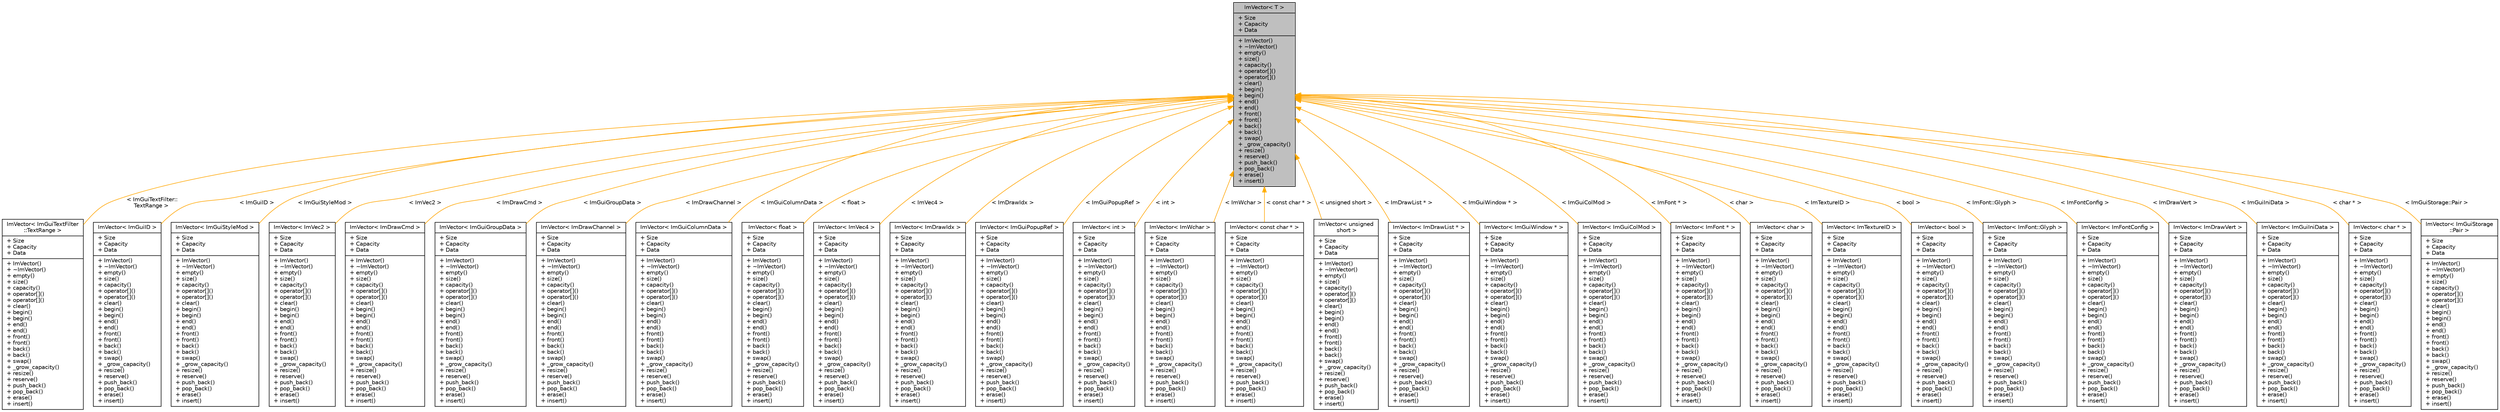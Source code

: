 digraph "ImVector&lt; T &gt;"
{
 // INTERACTIVE_SVG=YES
  bgcolor="transparent";
  edge [fontname="Helvetica",fontsize="10",labelfontname="Helvetica",labelfontsize="10"];
  node [fontname="Helvetica",fontsize="10",shape=record];
  Node1 [label="{ImVector\< T \>\n|+ Size\l+ Capacity\l+ Data\l|+ ImVector()\l+ ~ImVector()\l+ empty()\l+ size()\l+ capacity()\l+ operator[]()\l+ operator[]()\l+ clear()\l+ begin()\l+ begin()\l+ end()\l+ end()\l+ front()\l+ front()\l+ back()\l+ back()\l+ swap()\l+ _grow_capacity()\l+ resize()\l+ reserve()\l+ push_back()\l+ pop_back()\l+ erase()\l+ insert()\l}",height=0.2,width=0.4,color="black", fillcolor="grey75", style="filled" fontcolor="black"];
  Node1 -> Node2 [dir="back",color="orange",fontsize="10",style="solid",label=" \< ImGuiTextFilter::\lTextRange \>" ,fontname="Helvetica"];
  Node2 [label="{ImVector\< ImGuiTextFilter\l::TextRange \>\n|+ Size\l+ Capacity\l+ Data\l|+ ImVector()\l+ ~ImVector()\l+ empty()\l+ size()\l+ capacity()\l+ operator[]()\l+ operator[]()\l+ clear()\l+ begin()\l+ begin()\l+ end()\l+ end()\l+ front()\l+ front()\l+ back()\l+ back()\l+ swap()\l+ _grow_capacity()\l+ resize()\l+ reserve()\l+ push_back()\l+ pop_back()\l+ erase()\l+ insert()\l}",height=0.2,width=0.4,color="black",URL="$d3/d32/classImVector.html"];
  Node1 -> Node3 [dir="back",color="orange",fontsize="10",style="solid",label=" \< ImGuiID \>" ,fontname="Helvetica"];
  Node3 [label="{ImVector\< ImGuiID \>\n|+ Size\l+ Capacity\l+ Data\l|+ ImVector()\l+ ~ImVector()\l+ empty()\l+ size()\l+ capacity()\l+ operator[]()\l+ operator[]()\l+ clear()\l+ begin()\l+ begin()\l+ end()\l+ end()\l+ front()\l+ front()\l+ back()\l+ back()\l+ swap()\l+ _grow_capacity()\l+ resize()\l+ reserve()\l+ push_back()\l+ pop_back()\l+ erase()\l+ insert()\l}",height=0.2,width=0.4,color="black",URL="$d3/d32/classImVector.html"];
  Node1 -> Node4 [dir="back",color="orange",fontsize="10",style="solid",label=" \< ImGuiStyleMod \>" ,fontname="Helvetica"];
  Node4 [label="{ImVector\< ImGuiStyleMod \>\n|+ Size\l+ Capacity\l+ Data\l|+ ImVector()\l+ ~ImVector()\l+ empty()\l+ size()\l+ capacity()\l+ operator[]()\l+ operator[]()\l+ clear()\l+ begin()\l+ begin()\l+ end()\l+ end()\l+ front()\l+ front()\l+ back()\l+ back()\l+ swap()\l+ _grow_capacity()\l+ resize()\l+ reserve()\l+ push_back()\l+ pop_back()\l+ erase()\l+ insert()\l}",height=0.2,width=0.4,color="black",URL="$d3/d32/classImVector.html"];
  Node1 -> Node5 [dir="back",color="orange",fontsize="10",style="solid",label=" \< ImVec2 \>" ,fontname="Helvetica"];
  Node5 [label="{ImVector\< ImVec2 \>\n|+ Size\l+ Capacity\l+ Data\l|+ ImVector()\l+ ~ImVector()\l+ empty()\l+ size()\l+ capacity()\l+ operator[]()\l+ operator[]()\l+ clear()\l+ begin()\l+ begin()\l+ end()\l+ end()\l+ front()\l+ front()\l+ back()\l+ back()\l+ swap()\l+ _grow_capacity()\l+ resize()\l+ reserve()\l+ push_back()\l+ pop_back()\l+ erase()\l+ insert()\l}",height=0.2,width=0.4,color="black",URL="$d3/d32/classImVector.html"];
  Node1 -> Node6 [dir="back",color="orange",fontsize="10",style="solid",label=" \< ImDrawCmd \>" ,fontname="Helvetica"];
  Node6 [label="{ImVector\< ImDrawCmd \>\n|+ Size\l+ Capacity\l+ Data\l|+ ImVector()\l+ ~ImVector()\l+ empty()\l+ size()\l+ capacity()\l+ operator[]()\l+ operator[]()\l+ clear()\l+ begin()\l+ begin()\l+ end()\l+ end()\l+ front()\l+ front()\l+ back()\l+ back()\l+ swap()\l+ _grow_capacity()\l+ resize()\l+ reserve()\l+ push_back()\l+ pop_back()\l+ erase()\l+ insert()\l}",height=0.2,width=0.4,color="black",URL="$d3/d32/classImVector.html"];
  Node1 -> Node7 [dir="back",color="orange",fontsize="10",style="solid",label=" \< ImGuiGroupData \>" ,fontname="Helvetica"];
  Node7 [label="{ImVector\< ImGuiGroupData \>\n|+ Size\l+ Capacity\l+ Data\l|+ ImVector()\l+ ~ImVector()\l+ empty()\l+ size()\l+ capacity()\l+ operator[]()\l+ operator[]()\l+ clear()\l+ begin()\l+ begin()\l+ end()\l+ end()\l+ front()\l+ front()\l+ back()\l+ back()\l+ swap()\l+ _grow_capacity()\l+ resize()\l+ reserve()\l+ push_back()\l+ pop_back()\l+ erase()\l+ insert()\l}",height=0.2,width=0.4,color="black",URL="$d3/d32/classImVector.html"];
  Node1 -> Node8 [dir="back",color="orange",fontsize="10",style="solid",label=" \< ImDrawChannel \>" ,fontname="Helvetica"];
  Node8 [label="{ImVector\< ImDrawChannel \>\n|+ Size\l+ Capacity\l+ Data\l|+ ImVector()\l+ ~ImVector()\l+ empty()\l+ size()\l+ capacity()\l+ operator[]()\l+ operator[]()\l+ clear()\l+ begin()\l+ begin()\l+ end()\l+ end()\l+ front()\l+ front()\l+ back()\l+ back()\l+ swap()\l+ _grow_capacity()\l+ resize()\l+ reserve()\l+ push_back()\l+ pop_back()\l+ erase()\l+ insert()\l}",height=0.2,width=0.4,color="black",URL="$d3/d32/classImVector.html"];
  Node1 -> Node9 [dir="back",color="orange",fontsize="10",style="solid",label=" \< ImGuiColumnData \>" ,fontname="Helvetica"];
  Node9 [label="{ImVector\< ImGuiColumnData \>\n|+ Size\l+ Capacity\l+ Data\l|+ ImVector()\l+ ~ImVector()\l+ empty()\l+ size()\l+ capacity()\l+ operator[]()\l+ operator[]()\l+ clear()\l+ begin()\l+ begin()\l+ end()\l+ end()\l+ front()\l+ front()\l+ back()\l+ back()\l+ swap()\l+ _grow_capacity()\l+ resize()\l+ reserve()\l+ push_back()\l+ pop_back()\l+ erase()\l+ insert()\l}",height=0.2,width=0.4,color="black",URL="$d3/d32/classImVector.html"];
  Node1 -> Node10 [dir="back",color="orange",fontsize="10",style="solid",label=" \< float \>" ,fontname="Helvetica"];
  Node10 [label="{ImVector\< float \>\n|+ Size\l+ Capacity\l+ Data\l|+ ImVector()\l+ ~ImVector()\l+ empty()\l+ size()\l+ capacity()\l+ operator[]()\l+ operator[]()\l+ clear()\l+ begin()\l+ begin()\l+ end()\l+ end()\l+ front()\l+ front()\l+ back()\l+ back()\l+ swap()\l+ _grow_capacity()\l+ resize()\l+ reserve()\l+ push_back()\l+ pop_back()\l+ erase()\l+ insert()\l}",height=0.2,width=0.4,color="black",URL="$d3/d32/classImVector.html"];
  Node1 -> Node11 [dir="back",color="orange",fontsize="10",style="solid",label=" \< ImVec4 \>" ,fontname="Helvetica"];
  Node11 [label="{ImVector\< ImVec4 \>\n|+ Size\l+ Capacity\l+ Data\l|+ ImVector()\l+ ~ImVector()\l+ empty()\l+ size()\l+ capacity()\l+ operator[]()\l+ operator[]()\l+ clear()\l+ begin()\l+ begin()\l+ end()\l+ end()\l+ front()\l+ front()\l+ back()\l+ back()\l+ swap()\l+ _grow_capacity()\l+ resize()\l+ reserve()\l+ push_back()\l+ pop_back()\l+ erase()\l+ insert()\l}",height=0.2,width=0.4,color="black",URL="$d3/d32/classImVector.html"];
  Node1 -> Node12 [dir="back",color="orange",fontsize="10",style="solid",label=" \< ImDrawIdx \>" ,fontname="Helvetica"];
  Node12 [label="{ImVector\< ImDrawIdx \>\n|+ Size\l+ Capacity\l+ Data\l|+ ImVector()\l+ ~ImVector()\l+ empty()\l+ size()\l+ capacity()\l+ operator[]()\l+ operator[]()\l+ clear()\l+ begin()\l+ begin()\l+ end()\l+ end()\l+ front()\l+ front()\l+ back()\l+ back()\l+ swap()\l+ _grow_capacity()\l+ resize()\l+ reserve()\l+ push_back()\l+ pop_back()\l+ erase()\l+ insert()\l}",height=0.2,width=0.4,color="black",URL="$d3/d32/classImVector.html"];
  Node1 -> Node13 [dir="back",color="orange",fontsize="10",style="solid",label=" \< ImGuiPopupRef \>" ,fontname="Helvetica"];
  Node13 [label="{ImVector\< ImGuiPopupRef \>\n|+ Size\l+ Capacity\l+ Data\l|+ ImVector()\l+ ~ImVector()\l+ empty()\l+ size()\l+ capacity()\l+ operator[]()\l+ operator[]()\l+ clear()\l+ begin()\l+ begin()\l+ end()\l+ end()\l+ front()\l+ front()\l+ back()\l+ back()\l+ swap()\l+ _grow_capacity()\l+ resize()\l+ reserve()\l+ push_back()\l+ pop_back()\l+ erase()\l+ insert()\l}",height=0.2,width=0.4,color="black",URL="$d3/d32/classImVector.html"];
  Node1 -> Node14 [dir="back",color="orange",fontsize="10",style="solid",label=" \< int \>" ,fontname="Helvetica"];
  Node14 [label="{ImVector\< int \>\n|+ Size\l+ Capacity\l+ Data\l|+ ImVector()\l+ ~ImVector()\l+ empty()\l+ size()\l+ capacity()\l+ operator[]()\l+ operator[]()\l+ clear()\l+ begin()\l+ begin()\l+ end()\l+ end()\l+ front()\l+ front()\l+ back()\l+ back()\l+ swap()\l+ _grow_capacity()\l+ resize()\l+ reserve()\l+ push_back()\l+ pop_back()\l+ erase()\l+ insert()\l}",height=0.2,width=0.4,color="black",URL="$d3/d32/classImVector.html"];
  Node1 -> Node15 [dir="back",color="orange",fontsize="10",style="solid",label=" \< ImWchar \>" ,fontname="Helvetica"];
  Node15 [label="{ImVector\< ImWchar \>\n|+ Size\l+ Capacity\l+ Data\l|+ ImVector()\l+ ~ImVector()\l+ empty()\l+ size()\l+ capacity()\l+ operator[]()\l+ operator[]()\l+ clear()\l+ begin()\l+ begin()\l+ end()\l+ end()\l+ front()\l+ front()\l+ back()\l+ back()\l+ swap()\l+ _grow_capacity()\l+ resize()\l+ reserve()\l+ push_back()\l+ pop_back()\l+ erase()\l+ insert()\l}",height=0.2,width=0.4,color="black",URL="$d3/d32/classImVector.html"];
  Node1 -> Node16 [dir="back",color="orange",fontsize="10",style="solid",label=" \< const char * \>" ,fontname="Helvetica"];
  Node16 [label="{ImVector\< const char * \>\n|+ Size\l+ Capacity\l+ Data\l|+ ImVector()\l+ ~ImVector()\l+ empty()\l+ size()\l+ capacity()\l+ operator[]()\l+ operator[]()\l+ clear()\l+ begin()\l+ begin()\l+ end()\l+ end()\l+ front()\l+ front()\l+ back()\l+ back()\l+ swap()\l+ _grow_capacity()\l+ resize()\l+ reserve()\l+ push_back()\l+ pop_back()\l+ erase()\l+ insert()\l}",height=0.2,width=0.4,color="black",URL="$d3/d32/classImVector.html"];
  Node1 -> Node17 [dir="back",color="orange",fontsize="10",style="solid",label=" \< unsigned short \>" ,fontname="Helvetica"];
  Node17 [label="{ImVector\< unsigned\l short \>\n|+ Size\l+ Capacity\l+ Data\l|+ ImVector()\l+ ~ImVector()\l+ empty()\l+ size()\l+ capacity()\l+ operator[]()\l+ operator[]()\l+ clear()\l+ begin()\l+ begin()\l+ end()\l+ end()\l+ front()\l+ front()\l+ back()\l+ back()\l+ swap()\l+ _grow_capacity()\l+ resize()\l+ reserve()\l+ push_back()\l+ pop_back()\l+ erase()\l+ insert()\l}",height=0.2,width=0.4,color="black",URL="$d3/d32/classImVector.html"];
  Node1 -> Node18 [dir="back",color="orange",fontsize="10",style="solid",label=" \< ImDrawList * \>" ,fontname="Helvetica"];
  Node18 [label="{ImVector\< ImDrawList * \>\n|+ Size\l+ Capacity\l+ Data\l|+ ImVector()\l+ ~ImVector()\l+ empty()\l+ size()\l+ capacity()\l+ operator[]()\l+ operator[]()\l+ clear()\l+ begin()\l+ begin()\l+ end()\l+ end()\l+ front()\l+ front()\l+ back()\l+ back()\l+ swap()\l+ _grow_capacity()\l+ resize()\l+ reserve()\l+ push_back()\l+ pop_back()\l+ erase()\l+ insert()\l}",height=0.2,width=0.4,color="black",URL="$d3/d32/classImVector.html"];
  Node1 -> Node19 [dir="back",color="orange",fontsize="10",style="solid",label=" \< ImGuiWindow * \>" ,fontname="Helvetica"];
  Node19 [label="{ImVector\< ImGuiWindow * \>\n|+ Size\l+ Capacity\l+ Data\l|+ ImVector()\l+ ~ImVector()\l+ empty()\l+ size()\l+ capacity()\l+ operator[]()\l+ operator[]()\l+ clear()\l+ begin()\l+ begin()\l+ end()\l+ end()\l+ front()\l+ front()\l+ back()\l+ back()\l+ swap()\l+ _grow_capacity()\l+ resize()\l+ reserve()\l+ push_back()\l+ pop_back()\l+ erase()\l+ insert()\l}",height=0.2,width=0.4,color="black",URL="$d3/d32/classImVector.html"];
  Node1 -> Node20 [dir="back",color="orange",fontsize="10",style="solid",label=" \< ImGuiColMod \>" ,fontname="Helvetica"];
  Node20 [label="{ImVector\< ImGuiColMod \>\n|+ Size\l+ Capacity\l+ Data\l|+ ImVector()\l+ ~ImVector()\l+ empty()\l+ size()\l+ capacity()\l+ operator[]()\l+ operator[]()\l+ clear()\l+ begin()\l+ begin()\l+ end()\l+ end()\l+ front()\l+ front()\l+ back()\l+ back()\l+ swap()\l+ _grow_capacity()\l+ resize()\l+ reserve()\l+ push_back()\l+ pop_back()\l+ erase()\l+ insert()\l}",height=0.2,width=0.4,color="black",URL="$d3/d32/classImVector.html"];
  Node1 -> Node21 [dir="back",color="orange",fontsize="10",style="solid",label=" \< ImFont * \>" ,fontname="Helvetica"];
  Node21 [label="{ImVector\< ImFont * \>\n|+ Size\l+ Capacity\l+ Data\l|+ ImVector()\l+ ~ImVector()\l+ empty()\l+ size()\l+ capacity()\l+ operator[]()\l+ operator[]()\l+ clear()\l+ begin()\l+ begin()\l+ end()\l+ end()\l+ front()\l+ front()\l+ back()\l+ back()\l+ swap()\l+ _grow_capacity()\l+ resize()\l+ reserve()\l+ push_back()\l+ pop_back()\l+ erase()\l+ insert()\l}",height=0.2,width=0.4,color="black",URL="$d3/d32/classImVector.html"];
  Node1 -> Node22 [dir="back",color="orange",fontsize="10",style="solid",label=" \< char \>" ,fontname="Helvetica"];
  Node22 [label="{ImVector\< char \>\n|+ Size\l+ Capacity\l+ Data\l|+ ImVector()\l+ ~ImVector()\l+ empty()\l+ size()\l+ capacity()\l+ operator[]()\l+ operator[]()\l+ clear()\l+ begin()\l+ begin()\l+ end()\l+ end()\l+ front()\l+ front()\l+ back()\l+ back()\l+ swap()\l+ _grow_capacity()\l+ resize()\l+ reserve()\l+ push_back()\l+ pop_back()\l+ erase()\l+ insert()\l}",height=0.2,width=0.4,color="black",URL="$d3/d32/classImVector.html"];
  Node1 -> Node23 [dir="back",color="orange",fontsize="10",style="solid",label=" \< ImTextureID \>" ,fontname="Helvetica"];
  Node23 [label="{ImVector\< ImTextureID \>\n|+ Size\l+ Capacity\l+ Data\l|+ ImVector()\l+ ~ImVector()\l+ empty()\l+ size()\l+ capacity()\l+ operator[]()\l+ operator[]()\l+ clear()\l+ begin()\l+ begin()\l+ end()\l+ end()\l+ front()\l+ front()\l+ back()\l+ back()\l+ swap()\l+ _grow_capacity()\l+ resize()\l+ reserve()\l+ push_back()\l+ pop_back()\l+ erase()\l+ insert()\l}",height=0.2,width=0.4,color="black",URL="$d3/d32/classImVector.html"];
  Node1 -> Node24 [dir="back",color="orange",fontsize="10",style="solid",label=" \< bool \>" ,fontname="Helvetica"];
  Node24 [label="{ImVector\< bool \>\n|+ Size\l+ Capacity\l+ Data\l|+ ImVector()\l+ ~ImVector()\l+ empty()\l+ size()\l+ capacity()\l+ operator[]()\l+ operator[]()\l+ clear()\l+ begin()\l+ begin()\l+ end()\l+ end()\l+ front()\l+ front()\l+ back()\l+ back()\l+ swap()\l+ _grow_capacity()\l+ resize()\l+ reserve()\l+ push_back()\l+ pop_back()\l+ erase()\l+ insert()\l}",height=0.2,width=0.4,color="black",URL="$d3/d32/classImVector.html"];
  Node1 -> Node25 [dir="back",color="orange",fontsize="10",style="solid",label=" \< ImFont::Glyph \>" ,fontname="Helvetica"];
  Node25 [label="{ImVector\< ImFont::Glyph \>\n|+ Size\l+ Capacity\l+ Data\l|+ ImVector()\l+ ~ImVector()\l+ empty()\l+ size()\l+ capacity()\l+ operator[]()\l+ operator[]()\l+ clear()\l+ begin()\l+ begin()\l+ end()\l+ end()\l+ front()\l+ front()\l+ back()\l+ back()\l+ swap()\l+ _grow_capacity()\l+ resize()\l+ reserve()\l+ push_back()\l+ pop_back()\l+ erase()\l+ insert()\l}",height=0.2,width=0.4,color="black",URL="$d3/d32/classImVector.html"];
  Node1 -> Node26 [dir="back",color="orange",fontsize="10",style="solid",label=" \< ImFontConfig \>" ,fontname="Helvetica"];
  Node26 [label="{ImVector\< ImFontConfig \>\n|+ Size\l+ Capacity\l+ Data\l|+ ImVector()\l+ ~ImVector()\l+ empty()\l+ size()\l+ capacity()\l+ operator[]()\l+ operator[]()\l+ clear()\l+ begin()\l+ begin()\l+ end()\l+ end()\l+ front()\l+ front()\l+ back()\l+ back()\l+ swap()\l+ _grow_capacity()\l+ resize()\l+ reserve()\l+ push_back()\l+ pop_back()\l+ erase()\l+ insert()\l}",height=0.2,width=0.4,color="black",URL="$d3/d32/classImVector.html"];
  Node1 -> Node27 [dir="back",color="orange",fontsize="10",style="solid",label=" \< ImDrawVert \>" ,fontname="Helvetica"];
  Node27 [label="{ImVector\< ImDrawVert \>\n|+ Size\l+ Capacity\l+ Data\l|+ ImVector()\l+ ~ImVector()\l+ empty()\l+ size()\l+ capacity()\l+ operator[]()\l+ operator[]()\l+ clear()\l+ begin()\l+ begin()\l+ end()\l+ end()\l+ front()\l+ front()\l+ back()\l+ back()\l+ swap()\l+ _grow_capacity()\l+ resize()\l+ reserve()\l+ push_back()\l+ pop_back()\l+ erase()\l+ insert()\l}",height=0.2,width=0.4,color="black",URL="$d3/d32/classImVector.html"];
  Node1 -> Node28 [dir="back",color="orange",fontsize="10",style="solid",label=" \< ImGuiIniData \>" ,fontname="Helvetica"];
  Node28 [label="{ImVector\< ImGuiIniData \>\n|+ Size\l+ Capacity\l+ Data\l|+ ImVector()\l+ ~ImVector()\l+ empty()\l+ size()\l+ capacity()\l+ operator[]()\l+ operator[]()\l+ clear()\l+ begin()\l+ begin()\l+ end()\l+ end()\l+ front()\l+ front()\l+ back()\l+ back()\l+ swap()\l+ _grow_capacity()\l+ resize()\l+ reserve()\l+ push_back()\l+ pop_back()\l+ erase()\l+ insert()\l}",height=0.2,width=0.4,color="black",URL="$d3/d32/classImVector.html"];
  Node1 -> Node29 [dir="back",color="orange",fontsize="10",style="solid",label=" \< char * \>" ,fontname="Helvetica"];
  Node29 [label="{ImVector\< char * \>\n|+ Size\l+ Capacity\l+ Data\l|+ ImVector()\l+ ~ImVector()\l+ empty()\l+ size()\l+ capacity()\l+ operator[]()\l+ operator[]()\l+ clear()\l+ begin()\l+ begin()\l+ end()\l+ end()\l+ front()\l+ front()\l+ back()\l+ back()\l+ swap()\l+ _grow_capacity()\l+ resize()\l+ reserve()\l+ push_back()\l+ pop_back()\l+ erase()\l+ insert()\l}",height=0.2,width=0.4,color="black",URL="$d3/d32/classImVector.html"];
  Node1 -> Node30 [dir="back",color="orange",fontsize="10",style="solid",label=" \< ImGuiStorage::Pair \>" ,fontname="Helvetica"];
  Node30 [label="{ImVector\< ImGuiStorage\l::Pair \>\n|+ Size\l+ Capacity\l+ Data\l|+ ImVector()\l+ ~ImVector()\l+ empty()\l+ size()\l+ capacity()\l+ operator[]()\l+ operator[]()\l+ clear()\l+ begin()\l+ begin()\l+ end()\l+ end()\l+ front()\l+ front()\l+ back()\l+ back()\l+ swap()\l+ _grow_capacity()\l+ resize()\l+ reserve()\l+ push_back()\l+ pop_back()\l+ erase()\l+ insert()\l}",height=0.2,width=0.4,color="black",URL="$d3/d32/classImVector.html"];
}
